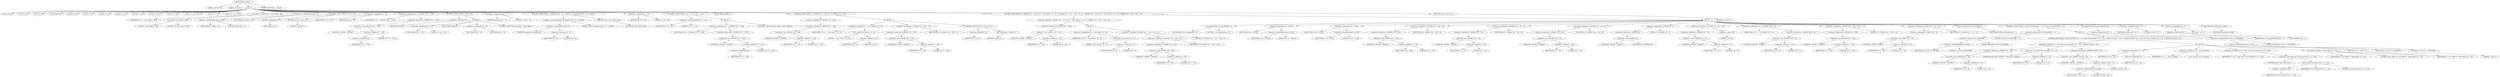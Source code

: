 digraph tftp_connect {  
"1000115" [label = "(METHOD,tftp_connect)" ]
"1000116" [label = "(PARAM,_DWORD *a1)" ]
"1000117" [label = "(PARAM,_BYTE *a2)" ]
"1000118" [label = "(BLOCK,,)" ]
"1000119" [label = "(LOCAL,v4: int)" ]
"1000120" [label = "(LOCAL,v5: int)" ]
"1000121" [label = "(LOCAL,v6: int)" ]
"1000122" [label = "(LOCAL,result: int)" ]
"1000123" [label = "(LOCAL,v8: int)" ]
"1000124" [label = "(LOCAL,v9: int)" ]
"1000125" [label = "(LOCAL,v10: int)" ]
"1000126" [label = "(LOCAL,v11: int)" ]
"1000127" [label = "(LOCAL,v12: int)" ]
"1000128" [label = "(LOCAL,v13: int *)" ]
"1000129" [label = "(LOCAL,v14: int)" ]
"1000130" [label = "(LOCAL,v15: const char *)" ]
"1000131" [label = "(LOCAL,v16: int)" ]
"1000132" [label = "(LOCAL,v17: char [ 128 ])" ]
"1000133" [label = "(<operator>.assignment,v4 = Curl_ccalloc(1, 336))" ]
"1000134" [label = "(IDENTIFIER,v4,v4 = Curl_ccalloc(1, 336))" ]
"1000135" [label = "(Curl_ccalloc,Curl_ccalloc(1, 336))" ]
"1000136" [label = "(LITERAL,1,Curl_ccalloc(1, 336))" ]
"1000137" [label = "(LITERAL,336,Curl_ccalloc(1, 336))" ]
"1000138" [label = "(<operator>.assignment,a1[188] = v4)" ]
"1000139" [label = "(<operator>.indirectIndexAccess,a1[188])" ]
"1000140" [label = "(IDENTIFIER,a1,a1[188] = v4)" ]
"1000141" [label = "(LITERAL,188,a1[188] = v4)" ]
"1000142" [label = "(IDENTIFIER,v4,a1[188] = v4)" ]
"1000143" [label = "(CONTROL_STRUCTURE,if ( !v4 ),if ( !v4 ))" ]
"1000144" [label = "(<operator>.logicalNot,!v4)" ]
"1000145" [label = "(IDENTIFIER,v4,!v4)" ]
"1000146" [label = "(RETURN,return 27;,return 27;)" ]
"1000147" [label = "(LITERAL,27,return 27;)" ]
"1000148" [label = "(<operator>.assignment,v5 = v4)" ]
"1000149" [label = "(IDENTIFIER,v5,v5 = v4)" ]
"1000150" [label = "(IDENTIFIER,v4,v5 = v4)" ]
"1000151" [label = "(<operator>.assignment,v6 = *(_DWORD *)(*a1 + 1576))" ]
"1000152" [label = "(IDENTIFIER,v6,v6 = *(_DWORD *)(*a1 + 1576))" ]
"1000153" [label = "(<operator>.indirection,*(_DWORD *)(*a1 + 1576))" ]
"1000154" [label = "(<operator>.cast,(_DWORD *)(*a1 + 1576))" ]
"1000155" [label = "(UNKNOWN,_DWORD *,_DWORD *)" ]
"1000156" [label = "(<operator>.addition,*a1 + 1576)" ]
"1000157" [label = "(<operator>.indirection,*a1)" ]
"1000158" [label = "(IDENTIFIER,a1,*a1 + 1576)" ]
"1000159" [label = "(LITERAL,1576,*a1 + 1576)" ]
"1000160" [label = "(CONTROL_STRUCTURE,if ( !v6 ),if ( !v6 ))" ]
"1000161" [label = "(<operator>.logicalNot,!v6)" ]
"1000162" [label = "(IDENTIFIER,v6,!v6)" ]
"1000163" [label = "(BLOCK,,)" ]
"1000164" [label = "(<operator>.assignment,v8 = 512)" ]
"1000165" [label = "(IDENTIFIER,v8,v8 = 512)" ]
"1000166" [label = "(LITERAL,512,v8 = 512)" ]
"1000167" [label = "(JUMP_TARGET,LABEL_6)" ]
"1000168" [label = "(<operator>.assignment,v6 = v8)" ]
"1000169" [label = "(IDENTIFIER,v6,v6 = v8)" ]
"1000170" [label = "(IDENTIFIER,v8,v6 = v8)" ]
"1000171" [label = "(CONTROL_STRUCTURE,goto LABEL_7;,goto LABEL_7;)" ]
"1000172" [label = "(<operator>.assignment,result = 71)" ]
"1000173" [label = "(IDENTIFIER,result,result = 71)" ]
"1000174" [label = "(LITERAL,71,result = 71)" ]
"1000175" [label = "(CONTROL_STRUCTURE,if ( (unsigned int)(v6 - 8) >= 0xFFB1 ),if ( (unsigned int)(v6 - 8) >= 0xFFB1 ))" ]
"1000176" [label = "(<operator>.greaterEqualsThan,(unsigned int)(v6 - 8) >= 0xFFB1)" ]
"1000177" [label = "(<operator>.cast,(unsigned int)(v6 - 8))" ]
"1000178" [label = "(UNKNOWN,unsigned int,unsigned int)" ]
"1000179" [label = "(<operator>.subtraction,v6 - 8)" ]
"1000180" [label = "(IDENTIFIER,v6,v6 - 8)" ]
"1000181" [label = "(LITERAL,8,v6 - 8)" ]
"1000182" [label = "(LITERAL,0xFFB1,(unsigned int)(v6 - 8) >= 0xFFB1)" ]
"1000183" [label = "(RETURN,return result;,return result;)" ]
"1000184" [label = "(IDENTIFIER,result,return result;)" ]
"1000185" [label = "(<operator>.assignment,v8 = 512)" ]
"1000186" [label = "(IDENTIFIER,v8,v8 = 512)" ]
"1000187" [label = "(LITERAL,512,v8 = 512)" ]
"1000188" [label = "(CONTROL_STRUCTURE,if ( v6 >= 512 ),if ( v6 >= 512 ))" ]
"1000189" [label = "(<operator>.greaterEqualsThan,v6 >= 512)" ]
"1000190" [label = "(IDENTIFIER,v6,v6 >= 512)" ]
"1000191" [label = "(LITERAL,512,v6 >= 512)" ]
"1000192" [label = "(BLOCK,,)" ]
"1000193" [label = "(<operator>.assignment,v8 = *(_DWORD *)(*a1 + 1576))" ]
"1000194" [label = "(IDENTIFIER,v8,v8 = *(_DWORD *)(*a1 + 1576))" ]
"1000195" [label = "(<operator>.indirection,*(_DWORD *)(*a1 + 1576))" ]
"1000196" [label = "(<operator>.cast,(_DWORD *)(*a1 + 1576))" ]
"1000197" [label = "(UNKNOWN,_DWORD *,_DWORD *)" ]
"1000198" [label = "(<operator>.addition,*a1 + 1576)" ]
"1000199" [label = "(<operator>.indirection,*a1)" ]
"1000200" [label = "(IDENTIFIER,a1,*a1 + 1576)" ]
"1000201" [label = "(LITERAL,1576,*a1 + 1576)" ]
"1000202" [label = "(CONTROL_STRUCTURE,goto LABEL_6;,goto LABEL_6;)" ]
"1000203" [label = "(JUMP_TARGET,LABEL_7)" ]
"1000204" [label = "(CONTROL_STRUCTURE,if ( !*(_DWORD *)(v5 + 328) ),if ( !*(_DWORD *)(v5 + 328) ))" ]
"1000205" [label = "(<operator>.logicalNot,!*(_DWORD *)(v5 + 328))" ]
"1000206" [label = "(<operator>.indirection,*(_DWORD *)(v5 + 328))" ]
"1000207" [label = "(<operator>.cast,(_DWORD *)(v5 + 328))" ]
"1000208" [label = "(UNKNOWN,_DWORD *,_DWORD *)" ]
"1000209" [label = "(<operator>.addition,v5 + 328)" ]
"1000210" [label = "(IDENTIFIER,v5,v5 + 328)" ]
"1000211" [label = "(LITERAL,328,v5 + 328)" ]
"1000212" [label = "(BLOCK,,)" ]
"1000213" [label = "(<operator>.assignment,v12 = Curl_ccalloc(1, v8 + 4))" ]
"1000214" [label = "(IDENTIFIER,v12,v12 = Curl_ccalloc(1, v8 + 4))" ]
"1000215" [label = "(Curl_ccalloc,Curl_ccalloc(1, v8 + 4))" ]
"1000216" [label = "(LITERAL,1,Curl_ccalloc(1, v8 + 4))" ]
"1000217" [label = "(<operator>.addition,v8 + 4)" ]
"1000218" [label = "(IDENTIFIER,v8,v8 + 4)" ]
"1000219" [label = "(LITERAL,4,v8 + 4)" ]
"1000220" [label = "(<operator>.assignment,*(_DWORD *)(v5 + 328) = v12)" ]
"1000221" [label = "(<operator>.indirection,*(_DWORD *)(v5 + 328))" ]
"1000222" [label = "(<operator>.cast,(_DWORD *)(v5 + 328))" ]
"1000223" [label = "(UNKNOWN,_DWORD *,_DWORD *)" ]
"1000224" [label = "(<operator>.addition,v5 + 328)" ]
"1000225" [label = "(IDENTIFIER,v5,v5 + 328)" ]
"1000226" [label = "(LITERAL,328,v5 + 328)" ]
"1000227" [label = "(IDENTIFIER,v12,*(_DWORD *)(v5 + 328) = v12)" ]
"1000228" [label = "(CONTROL_STRUCTURE,if ( !v12 ),if ( !v12 ))" ]
"1000229" [label = "(<operator>.logicalNot,!v12)" ]
"1000230" [label = "(IDENTIFIER,v12,!v12)" ]
"1000231" [label = "(RETURN,return 27;,return 27;)" ]
"1000232" [label = "(LITERAL,27,return 27;)" ]
"1000233" [label = "(CONTROL_STRUCTURE,if ( *(_DWORD *)(v5 + 332) || (v16 = Curl_ccalloc(1, v8 + 4), (*(_DWORD *)(v5 + 332) = v16) != 0) ),if ( *(_DWORD *)(v5 + 332) || (v16 = Curl_ccalloc(1, v8 + 4), (*(_DWORD *)(v5 + 332) = v16) != 0) ))" ]
"1000234" [label = "(<operator>.logicalOr,*(_DWORD *)(v5 + 332) || (v16 = Curl_ccalloc(1, v8 + 4), (*(_DWORD *)(v5 + 332) = v16) != 0))" ]
"1000235" [label = "(<operator>.indirection,*(_DWORD *)(v5 + 332))" ]
"1000236" [label = "(<operator>.cast,(_DWORD *)(v5 + 332))" ]
"1000237" [label = "(UNKNOWN,_DWORD *,_DWORD *)" ]
"1000238" [label = "(<operator>.addition,v5 + 332)" ]
"1000239" [label = "(IDENTIFIER,v5,v5 + 332)" ]
"1000240" [label = "(LITERAL,332,v5 + 332)" ]
"1000241" [label = "(BLOCK,,)" ]
"1000242" [label = "(<operator>.assignment,v16 = Curl_ccalloc(1, v8 + 4))" ]
"1000243" [label = "(IDENTIFIER,v16,v16 = Curl_ccalloc(1, v8 + 4))" ]
"1000244" [label = "(Curl_ccalloc,Curl_ccalloc(1, v8 + 4))" ]
"1000245" [label = "(LITERAL,1,Curl_ccalloc(1, v8 + 4))" ]
"1000246" [label = "(<operator>.addition,v8 + 4)" ]
"1000247" [label = "(IDENTIFIER,v8,v8 + 4)" ]
"1000248" [label = "(LITERAL,4,v8 + 4)" ]
"1000249" [label = "(<operator>.notEquals,(*(_DWORD *)(v5 + 332) = v16) != 0)" ]
"1000250" [label = "(<operator>.assignment,*(_DWORD *)(v5 + 332) = v16)" ]
"1000251" [label = "(<operator>.indirection,*(_DWORD *)(v5 + 332))" ]
"1000252" [label = "(<operator>.cast,(_DWORD *)(v5 + 332))" ]
"1000253" [label = "(UNKNOWN,_DWORD *,_DWORD *)" ]
"1000254" [label = "(<operator>.addition,v5 + 332)" ]
"1000255" [label = "(IDENTIFIER,v5,v5 + 332)" ]
"1000256" [label = "(LITERAL,332,v5 + 332)" ]
"1000257" [label = "(IDENTIFIER,v16,*(_DWORD *)(v5 + 332) = v16)" ]
"1000258" [label = "(LITERAL,0,(*(_DWORD *)(v5 + 332) = v16) != 0)" ]
"1000259" [label = "(BLOCK,,)" ]
"1000260" [label = "(Curl_conncontrol,Curl_conncontrol(a1, 1))" ]
"1000261" [label = "(IDENTIFIER,a1,Curl_conncontrol(a1, 1))" ]
"1000262" [label = "(LITERAL,1,Curl_conncontrol(a1, 1))" ]
"1000263" [label = "(<operator>.assignment,v9 = a1[105])" ]
"1000264" [label = "(IDENTIFIER,v9,v9 = a1[105])" ]
"1000265" [label = "(<operator>.indirectIndexAccess,a1[105])" ]
"1000266" [label = "(IDENTIFIER,a1,v9 = a1[105])" ]
"1000267" [label = "(LITERAL,105,v9 = a1[105])" ]
"1000268" [label = "(<operator>.assignment,v10 = a1[20])" ]
"1000269" [label = "(IDENTIFIER,v10,v10 = a1[20])" ]
"1000270" [label = "(<operator>.indirectIndexAccess,a1[20])" ]
"1000271" [label = "(IDENTIFIER,a1,v10 = a1[20])" ]
"1000272" [label = "(LITERAL,20,v10 = a1[20])" ]
"1000273" [label = "(<operator>.assignment,*(_DWORD *)(v5 + 324) = v6)" ]
"1000274" [label = "(<operator>.indirection,*(_DWORD *)(v5 + 324))" ]
"1000275" [label = "(<operator>.cast,(_DWORD *)(v5 + 324))" ]
"1000276" [label = "(UNKNOWN,_DWORD *,_DWORD *)" ]
"1000277" [label = "(<operator>.addition,v5 + 324)" ]
"1000278" [label = "(IDENTIFIER,v5,v5 + 324)" ]
"1000279" [label = "(LITERAL,324,v5 + 324)" ]
"1000280" [label = "(IDENTIFIER,v6,*(_DWORD *)(v5 + 324) = v6)" ]
"1000281" [label = "(<operator>.assignment,*(_DWORD *)(v5 + 20) = v9)" ]
"1000282" [label = "(<operator>.indirection,*(_DWORD *)(v5 + 20))" ]
"1000283" [label = "(<operator>.cast,(_DWORD *)(v5 + 20))" ]
"1000284" [label = "(UNKNOWN,_DWORD *,_DWORD *)" ]
"1000285" [label = "(<operator>.addition,v5 + 20)" ]
"1000286" [label = "(IDENTIFIER,v5,v5 + 20)" ]
"1000287" [label = "(LITERAL,20,v5 + 20)" ]
"1000288" [label = "(IDENTIFIER,v9,*(_DWORD *)(v5 + 20) = v9)" ]
"1000289" [label = "(<operator>.assignment,*(_DWORD *)(v5 + 16) = a1)" ]
"1000290" [label = "(<operator>.indirection,*(_DWORD *)(v5 + 16))" ]
"1000291" [label = "(<operator>.cast,(_DWORD *)(v5 + 16))" ]
"1000292" [label = "(UNKNOWN,_DWORD *,_DWORD *)" ]
"1000293" [label = "(<operator>.addition,v5 + 16)" ]
"1000294" [label = "(IDENTIFIER,v5,v5 + 16)" ]
"1000295" [label = "(LITERAL,16,v5 + 16)" ]
"1000296" [label = "(IDENTIFIER,a1,*(_DWORD *)(v5 + 16) = a1)" ]
"1000297" [label = "(<operator>.assignment,*(_DWORD *)v5 = 0)" ]
"1000298" [label = "(<operator>.indirection,*(_DWORD *)v5)" ]
"1000299" [label = "(<operator>.cast,(_DWORD *)v5)" ]
"1000300" [label = "(UNKNOWN,_DWORD *,_DWORD *)" ]
"1000301" [label = "(IDENTIFIER,v5,(_DWORD *)v5)" ]
"1000302" [label = "(LITERAL,0,*(_DWORD *)v5 = 0)" ]
"1000303" [label = "(<operator>.assignment,*(_DWORD *)(v5 + 8) = -100)" ]
"1000304" [label = "(<operator>.indirection,*(_DWORD *)(v5 + 8))" ]
"1000305" [label = "(<operator>.cast,(_DWORD *)(v5 + 8))" ]
"1000306" [label = "(UNKNOWN,_DWORD *,_DWORD *)" ]
"1000307" [label = "(<operator>.addition,v5 + 8)" ]
"1000308" [label = "(IDENTIFIER,v5,v5 + 8)" ]
"1000309" [label = "(LITERAL,8,v5 + 8)" ]
"1000310" [label = "(<operator>.minus,-100)" ]
"1000311" [label = "(LITERAL,100,-100)" ]
"1000312" [label = "(<operator>.assignment,v11 = *(_DWORD *)(v10 + 4))" ]
"1000313" [label = "(IDENTIFIER,v11,v11 = *(_DWORD *)(v10 + 4))" ]
"1000314" [label = "(<operator>.indirection,*(_DWORD *)(v10 + 4))" ]
"1000315" [label = "(<operator>.cast,(_DWORD *)(v10 + 4))" ]
"1000316" [label = "(UNKNOWN,_DWORD *,_DWORD *)" ]
"1000317" [label = "(<operator>.addition,v10 + 4)" ]
"1000318" [label = "(IDENTIFIER,v10,v10 + 4)" ]
"1000319" [label = "(LITERAL,4,v10 + 4)" ]
"1000320" [label = "(<operator>.assignment,*(_DWORD *)(v5 + 320) = 512)" ]
"1000321" [label = "(<operator>.indirection,*(_DWORD *)(v5 + 320))" ]
"1000322" [label = "(<operator>.cast,(_DWORD *)(v5 + 320))" ]
"1000323" [label = "(UNKNOWN,_DWORD *,_DWORD *)" ]
"1000324" [label = "(<operator>.addition,v5 + 320)" ]
"1000325" [label = "(IDENTIFIER,v5,v5 + 320)" ]
"1000326" [label = "(LITERAL,320,v5 + 320)" ]
"1000327" [label = "(LITERAL,512,*(_DWORD *)(v5 + 320) = 512)" ]
"1000328" [label = "(<operator>.assignment,*(_WORD *)(v5 + 52) = v11)" ]
"1000329" [label = "(<operator>.indirection,*(_WORD *)(v5 + 52))" ]
"1000330" [label = "(<operator>.cast,(_WORD *)(v5 + 52))" ]
"1000331" [label = "(UNKNOWN,_WORD *,_WORD *)" ]
"1000332" [label = "(<operator>.addition,v5 + 52)" ]
"1000333" [label = "(IDENTIFIER,v5,v5 + 52)" ]
"1000334" [label = "(LITERAL,52,v5 + 52)" ]
"1000335" [label = "(IDENTIFIER,v11,*(_WORD *)(v5 + 52) = v11)" ]
"1000336" [label = "(tftp_set_timeouts,tftp_set_timeouts(v5))" ]
"1000337" [label = "(IDENTIFIER,v5,tftp_set_timeouts(v5))" ]
"1000338" [label = "(CONTROL_STRUCTURE,if ( (a1[147] & 0x2000000) == 0 ),if ( (a1[147] & 0x2000000) == 0 ))" ]
"1000339" [label = "(<operator>.equals,(a1[147] & 0x2000000) == 0)" ]
"1000340" [label = "(<operator>.and,a1[147] & 0x2000000)" ]
"1000341" [label = "(<operator>.indirectIndexAccess,a1[147])" ]
"1000342" [label = "(IDENTIFIER,a1,a1[147] & 0x2000000)" ]
"1000343" [label = "(LITERAL,147,a1[147] & 0x2000000)" ]
"1000344" [label = "(LITERAL,0x2000000,a1[147] & 0x2000000)" ]
"1000345" [label = "(LITERAL,0,(a1[147] & 0x2000000) == 0)" ]
"1000346" [label = "(BLOCK,,)" ]
"1000347" [label = "(CONTROL_STRUCTURE,if ( bind(*(_DWORD *)(v5 + 20), (const struct sockaddr *)(v5 + 52), *(_DWORD *)(a1[20] + 16)) ),if ( bind(*(_DWORD *)(v5 + 20), (const struct sockaddr *)(v5 + 52), *(_DWORD *)(a1[20] + 16)) ))" ]
"1000348" [label = "(bind,bind(*(_DWORD *)(v5 + 20), (const struct sockaddr *)(v5 + 52), *(_DWORD *)(a1[20] + 16)))" ]
"1000349" [label = "(<operator>.indirection,*(_DWORD *)(v5 + 20))" ]
"1000350" [label = "(<operator>.cast,(_DWORD *)(v5 + 20))" ]
"1000351" [label = "(UNKNOWN,_DWORD *,_DWORD *)" ]
"1000352" [label = "(<operator>.addition,v5 + 20)" ]
"1000353" [label = "(IDENTIFIER,v5,v5 + 20)" ]
"1000354" [label = "(LITERAL,20,v5 + 20)" ]
"1000355" [label = "(<operator>.cast,(const struct sockaddr *)(v5 + 52))" ]
"1000356" [label = "(UNKNOWN,const struct sockaddr *,const struct sockaddr *)" ]
"1000357" [label = "(<operator>.addition,v5 + 52)" ]
"1000358" [label = "(IDENTIFIER,v5,v5 + 52)" ]
"1000359" [label = "(LITERAL,52,v5 + 52)" ]
"1000360" [label = "(<operator>.indirection,*(_DWORD *)(a1[20] + 16))" ]
"1000361" [label = "(<operator>.cast,(_DWORD *)(a1[20] + 16))" ]
"1000362" [label = "(UNKNOWN,_DWORD *,_DWORD *)" ]
"1000363" [label = "(<operator>.addition,a1[20] + 16)" ]
"1000364" [label = "(<operator>.indirectIndexAccess,a1[20])" ]
"1000365" [label = "(IDENTIFIER,a1,a1[20] + 16)" ]
"1000366" [label = "(LITERAL,20,a1[20] + 16)" ]
"1000367" [label = "(LITERAL,16,a1[20] + 16)" ]
"1000368" [label = "(BLOCK,,)" ]
"1000369" [label = "(<operator>.assignment,v14 = *a1)" ]
"1000370" [label = "(IDENTIFIER,v14,v14 = *a1)" ]
"1000371" [label = "(<operator>.indirection,*a1)" ]
"1000372" [label = "(IDENTIFIER,a1,v14 = *a1)" ]
"1000373" [label = "(<operator>.assignment,v13 = _errno_location())" ]
"1000374" [label = "(IDENTIFIER,v13,v13 = _errno_location())" ]
"1000375" [label = "(_errno_location,_errno_location())" ]
"1000376" [label = "(<operator>.assignment,v15 = (const char *)Curl_strerror(*v13, v17, 128))" ]
"1000377" [label = "(IDENTIFIER,v15,v15 = (const char *)Curl_strerror(*v13, v17, 128))" ]
"1000378" [label = "(<operator>.cast,(const char *)Curl_strerror(*v13, v17, 128))" ]
"1000379" [label = "(UNKNOWN,const char *,const char *)" ]
"1000380" [label = "(Curl_strerror,Curl_strerror(*v13, v17, 128))" ]
"1000381" [label = "(<operator>.indirection,*v13)" ]
"1000382" [label = "(IDENTIFIER,v13,Curl_strerror(*v13, v17, 128))" ]
"1000383" [label = "(IDENTIFIER,v17,Curl_strerror(*v13, v17, 128))" ]
"1000384" [label = "(LITERAL,128,Curl_strerror(*v13, v17, 128))" ]
"1000385" [label = "(Curl_failf,Curl_failf(v14, \"bind() failed; %s\", v15))" ]
"1000386" [label = "(IDENTIFIER,v14,Curl_failf(v14, \"bind() failed; %s\", v15))" ]
"1000387" [label = "(LITERAL,\"bind() failed; %s\",Curl_failf(v14, \"bind() failed; %s\", v15))" ]
"1000388" [label = "(IDENTIFIER,v15,Curl_failf(v14, \"bind() failed; %s\", v15))" ]
"1000389" [label = "(RETURN,return 7;,return 7;)" ]
"1000390" [label = "(LITERAL,7,return 7;)" ]
"1000391" [label = "(<operators>.assignmentOr,a1[147] |= 0x2000000u)" ]
"1000392" [label = "(<operator>.indirectIndexAccess,a1[147])" ]
"1000393" [label = "(IDENTIFIER,a1,a1[147] |= 0x2000000u)" ]
"1000394" [label = "(LITERAL,147,a1[147] |= 0x2000000u)" ]
"1000395" [label = "(LITERAL,0x2000000u,a1[147] |= 0x2000000u)" ]
"1000396" [label = "(Curl_pgrsStartNow,Curl_pgrsStartNow(*a1))" ]
"1000397" [label = "(<operator>.indirection,*a1)" ]
"1000398" [label = "(IDENTIFIER,a1,Curl_pgrsStartNow(*a1))" ]
"1000399" [label = "(<operator>.assignment,result = 0)" ]
"1000400" [label = "(IDENTIFIER,result,result = 0)" ]
"1000401" [label = "(LITERAL,0,result = 0)" ]
"1000402" [label = "(<operator>.assignment,*a2 = 1)" ]
"1000403" [label = "(<operator>.indirection,*a2)" ]
"1000404" [label = "(IDENTIFIER,a2,*a2 = 1)" ]
"1000405" [label = "(LITERAL,1,*a2 = 1)" ]
"1000406" [label = "(RETURN,return result;,return result;)" ]
"1000407" [label = "(IDENTIFIER,result,return result;)" ]
"1000408" [label = "(RETURN,return 27;,return 27;)" ]
"1000409" [label = "(LITERAL,27,return 27;)" ]
"1000410" [label = "(METHOD_RETURN,int __fastcall)" ]
  "1000115" -> "1000116" 
  "1000115" -> "1000117" 
  "1000115" -> "1000118" 
  "1000115" -> "1000410" 
  "1000118" -> "1000119" 
  "1000118" -> "1000120" 
  "1000118" -> "1000121" 
  "1000118" -> "1000122" 
  "1000118" -> "1000123" 
  "1000118" -> "1000124" 
  "1000118" -> "1000125" 
  "1000118" -> "1000126" 
  "1000118" -> "1000127" 
  "1000118" -> "1000128" 
  "1000118" -> "1000129" 
  "1000118" -> "1000130" 
  "1000118" -> "1000131" 
  "1000118" -> "1000132" 
  "1000118" -> "1000133" 
  "1000118" -> "1000138" 
  "1000118" -> "1000143" 
  "1000118" -> "1000148" 
  "1000118" -> "1000151" 
  "1000118" -> "1000160" 
  "1000118" -> "1000172" 
  "1000118" -> "1000175" 
  "1000118" -> "1000185" 
  "1000118" -> "1000188" 
  "1000118" -> "1000203" 
  "1000118" -> "1000204" 
  "1000118" -> "1000233" 
  "1000118" -> "1000408" 
  "1000133" -> "1000134" 
  "1000133" -> "1000135" 
  "1000135" -> "1000136" 
  "1000135" -> "1000137" 
  "1000138" -> "1000139" 
  "1000138" -> "1000142" 
  "1000139" -> "1000140" 
  "1000139" -> "1000141" 
  "1000143" -> "1000144" 
  "1000143" -> "1000146" 
  "1000144" -> "1000145" 
  "1000146" -> "1000147" 
  "1000148" -> "1000149" 
  "1000148" -> "1000150" 
  "1000151" -> "1000152" 
  "1000151" -> "1000153" 
  "1000153" -> "1000154" 
  "1000154" -> "1000155" 
  "1000154" -> "1000156" 
  "1000156" -> "1000157" 
  "1000156" -> "1000159" 
  "1000157" -> "1000158" 
  "1000160" -> "1000161" 
  "1000160" -> "1000163" 
  "1000161" -> "1000162" 
  "1000163" -> "1000164" 
  "1000163" -> "1000167" 
  "1000163" -> "1000168" 
  "1000163" -> "1000171" 
  "1000164" -> "1000165" 
  "1000164" -> "1000166" 
  "1000168" -> "1000169" 
  "1000168" -> "1000170" 
  "1000172" -> "1000173" 
  "1000172" -> "1000174" 
  "1000175" -> "1000176" 
  "1000175" -> "1000183" 
  "1000176" -> "1000177" 
  "1000176" -> "1000182" 
  "1000177" -> "1000178" 
  "1000177" -> "1000179" 
  "1000179" -> "1000180" 
  "1000179" -> "1000181" 
  "1000183" -> "1000184" 
  "1000185" -> "1000186" 
  "1000185" -> "1000187" 
  "1000188" -> "1000189" 
  "1000188" -> "1000192" 
  "1000189" -> "1000190" 
  "1000189" -> "1000191" 
  "1000192" -> "1000193" 
  "1000192" -> "1000202" 
  "1000193" -> "1000194" 
  "1000193" -> "1000195" 
  "1000195" -> "1000196" 
  "1000196" -> "1000197" 
  "1000196" -> "1000198" 
  "1000198" -> "1000199" 
  "1000198" -> "1000201" 
  "1000199" -> "1000200" 
  "1000204" -> "1000205" 
  "1000204" -> "1000212" 
  "1000205" -> "1000206" 
  "1000206" -> "1000207" 
  "1000207" -> "1000208" 
  "1000207" -> "1000209" 
  "1000209" -> "1000210" 
  "1000209" -> "1000211" 
  "1000212" -> "1000213" 
  "1000212" -> "1000220" 
  "1000212" -> "1000228" 
  "1000213" -> "1000214" 
  "1000213" -> "1000215" 
  "1000215" -> "1000216" 
  "1000215" -> "1000217" 
  "1000217" -> "1000218" 
  "1000217" -> "1000219" 
  "1000220" -> "1000221" 
  "1000220" -> "1000227" 
  "1000221" -> "1000222" 
  "1000222" -> "1000223" 
  "1000222" -> "1000224" 
  "1000224" -> "1000225" 
  "1000224" -> "1000226" 
  "1000228" -> "1000229" 
  "1000228" -> "1000231" 
  "1000229" -> "1000230" 
  "1000231" -> "1000232" 
  "1000233" -> "1000234" 
  "1000233" -> "1000259" 
  "1000234" -> "1000235" 
  "1000234" -> "1000241" 
  "1000235" -> "1000236" 
  "1000236" -> "1000237" 
  "1000236" -> "1000238" 
  "1000238" -> "1000239" 
  "1000238" -> "1000240" 
  "1000241" -> "1000242" 
  "1000241" -> "1000249" 
  "1000242" -> "1000243" 
  "1000242" -> "1000244" 
  "1000244" -> "1000245" 
  "1000244" -> "1000246" 
  "1000246" -> "1000247" 
  "1000246" -> "1000248" 
  "1000249" -> "1000250" 
  "1000249" -> "1000258" 
  "1000250" -> "1000251" 
  "1000250" -> "1000257" 
  "1000251" -> "1000252" 
  "1000252" -> "1000253" 
  "1000252" -> "1000254" 
  "1000254" -> "1000255" 
  "1000254" -> "1000256" 
  "1000259" -> "1000260" 
  "1000259" -> "1000263" 
  "1000259" -> "1000268" 
  "1000259" -> "1000273" 
  "1000259" -> "1000281" 
  "1000259" -> "1000289" 
  "1000259" -> "1000297" 
  "1000259" -> "1000303" 
  "1000259" -> "1000312" 
  "1000259" -> "1000320" 
  "1000259" -> "1000328" 
  "1000259" -> "1000336" 
  "1000259" -> "1000338" 
  "1000259" -> "1000396" 
  "1000259" -> "1000399" 
  "1000259" -> "1000402" 
  "1000259" -> "1000406" 
  "1000260" -> "1000261" 
  "1000260" -> "1000262" 
  "1000263" -> "1000264" 
  "1000263" -> "1000265" 
  "1000265" -> "1000266" 
  "1000265" -> "1000267" 
  "1000268" -> "1000269" 
  "1000268" -> "1000270" 
  "1000270" -> "1000271" 
  "1000270" -> "1000272" 
  "1000273" -> "1000274" 
  "1000273" -> "1000280" 
  "1000274" -> "1000275" 
  "1000275" -> "1000276" 
  "1000275" -> "1000277" 
  "1000277" -> "1000278" 
  "1000277" -> "1000279" 
  "1000281" -> "1000282" 
  "1000281" -> "1000288" 
  "1000282" -> "1000283" 
  "1000283" -> "1000284" 
  "1000283" -> "1000285" 
  "1000285" -> "1000286" 
  "1000285" -> "1000287" 
  "1000289" -> "1000290" 
  "1000289" -> "1000296" 
  "1000290" -> "1000291" 
  "1000291" -> "1000292" 
  "1000291" -> "1000293" 
  "1000293" -> "1000294" 
  "1000293" -> "1000295" 
  "1000297" -> "1000298" 
  "1000297" -> "1000302" 
  "1000298" -> "1000299" 
  "1000299" -> "1000300" 
  "1000299" -> "1000301" 
  "1000303" -> "1000304" 
  "1000303" -> "1000310" 
  "1000304" -> "1000305" 
  "1000305" -> "1000306" 
  "1000305" -> "1000307" 
  "1000307" -> "1000308" 
  "1000307" -> "1000309" 
  "1000310" -> "1000311" 
  "1000312" -> "1000313" 
  "1000312" -> "1000314" 
  "1000314" -> "1000315" 
  "1000315" -> "1000316" 
  "1000315" -> "1000317" 
  "1000317" -> "1000318" 
  "1000317" -> "1000319" 
  "1000320" -> "1000321" 
  "1000320" -> "1000327" 
  "1000321" -> "1000322" 
  "1000322" -> "1000323" 
  "1000322" -> "1000324" 
  "1000324" -> "1000325" 
  "1000324" -> "1000326" 
  "1000328" -> "1000329" 
  "1000328" -> "1000335" 
  "1000329" -> "1000330" 
  "1000330" -> "1000331" 
  "1000330" -> "1000332" 
  "1000332" -> "1000333" 
  "1000332" -> "1000334" 
  "1000336" -> "1000337" 
  "1000338" -> "1000339" 
  "1000338" -> "1000346" 
  "1000339" -> "1000340" 
  "1000339" -> "1000345" 
  "1000340" -> "1000341" 
  "1000340" -> "1000344" 
  "1000341" -> "1000342" 
  "1000341" -> "1000343" 
  "1000346" -> "1000347" 
  "1000346" -> "1000391" 
  "1000347" -> "1000348" 
  "1000347" -> "1000368" 
  "1000348" -> "1000349" 
  "1000348" -> "1000355" 
  "1000348" -> "1000360" 
  "1000349" -> "1000350" 
  "1000350" -> "1000351" 
  "1000350" -> "1000352" 
  "1000352" -> "1000353" 
  "1000352" -> "1000354" 
  "1000355" -> "1000356" 
  "1000355" -> "1000357" 
  "1000357" -> "1000358" 
  "1000357" -> "1000359" 
  "1000360" -> "1000361" 
  "1000361" -> "1000362" 
  "1000361" -> "1000363" 
  "1000363" -> "1000364" 
  "1000363" -> "1000367" 
  "1000364" -> "1000365" 
  "1000364" -> "1000366" 
  "1000368" -> "1000369" 
  "1000368" -> "1000373" 
  "1000368" -> "1000376" 
  "1000368" -> "1000385" 
  "1000368" -> "1000389" 
  "1000369" -> "1000370" 
  "1000369" -> "1000371" 
  "1000371" -> "1000372" 
  "1000373" -> "1000374" 
  "1000373" -> "1000375" 
  "1000376" -> "1000377" 
  "1000376" -> "1000378" 
  "1000378" -> "1000379" 
  "1000378" -> "1000380" 
  "1000380" -> "1000381" 
  "1000380" -> "1000383" 
  "1000380" -> "1000384" 
  "1000381" -> "1000382" 
  "1000385" -> "1000386" 
  "1000385" -> "1000387" 
  "1000385" -> "1000388" 
  "1000389" -> "1000390" 
  "1000391" -> "1000392" 
  "1000391" -> "1000395" 
  "1000392" -> "1000393" 
  "1000392" -> "1000394" 
  "1000396" -> "1000397" 
  "1000397" -> "1000398" 
  "1000399" -> "1000400" 
  "1000399" -> "1000401" 
  "1000402" -> "1000403" 
  "1000402" -> "1000405" 
  "1000403" -> "1000404" 
  "1000406" -> "1000407" 
  "1000408" -> "1000409" 
}
